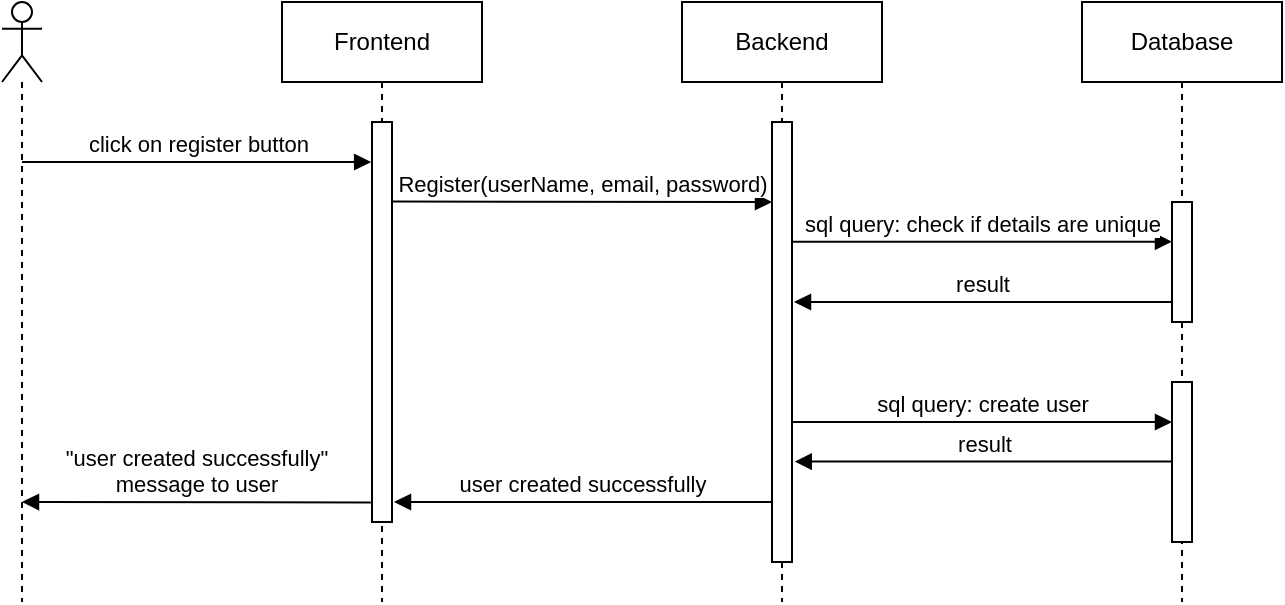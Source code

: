 <mxfile version="14.9.9" type="device"><diagram id="bB-D85YoqXWecpC2rWKI" name="Page-1"><mxGraphModel dx="1673" dy="896" grid="1" gridSize="10" guides="1" tooltips="1" connect="1" arrows="1" fold="1" page="1" pageScale="1" pageWidth="1100" pageHeight="850" math="0" shadow="0"><root><mxCell id="0"/><mxCell id="1" parent="0"/><mxCell id="qiX92Zs-G-y_slfRrEjy-1" value="" style="shape=umlLifeline;participant=umlActor;perimeter=lifelinePerimeter;whiteSpace=wrap;html=1;container=1;collapsible=0;recursiveResize=0;verticalAlign=top;spacingTop=36;outlineConnect=0;" vertex="1" parent="1"><mxGeometry x="220" y="260" width="20" height="300" as="geometry"/></mxCell><mxCell id="qiX92Zs-G-y_slfRrEjy-5" value="click on register button" style="html=1;verticalAlign=bottom;endArrow=block;entryX=-0.042;entryY=0.1;entryDx=0;entryDy=0;entryPerimeter=0;" edge="1" parent="qiX92Zs-G-y_slfRrEjy-1" target="qiX92Zs-G-y_slfRrEjy-6"><mxGeometry width="80" relative="1" as="geometry"><mxPoint x="10" y="80" as="sourcePoint"/><mxPoint x="90" y="80" as="targetPoint"/></mxGeometry></mxCell><mxCell id="qiX92Zs-G-y_slfRrEjy-2" value="Frontend" style="shape=umlLifeline;perimeter=lifelinePerimeter;whiteSpace=wrap;html=1;container=1;collapsible=0;recursiveResize=0;outlineConnect=0;" vertex="1" parent="1"><mxGeometry x="360" y="260" width="100" height="300" as="geometry"/></mxCell><mxCell id="qiX92Zs-G-y_slfRrEjy-6" value="" style="html=1;points=[];perimeter=orthogonalPerimeter;" vertex="1" parent="qiX92Zs-G-y_slfRrEjy-2"><mxGeometry x="45" y="60" width="10" height="200" as="geometry"/></mxCell><mxCell id="qiX92Zs-G-y_slfRrEjy-3" value="Backend" style="shape=umlLifeline;perimeter=lifelinePerimeter;whiteSpace=wrap;html=1;container=1;collapsible=0;recursiveResize=0;outlineConnect=0;" vertex="1" parent="1"><mxGeometry x="560" y="260" width="100" height="300" as="geometry"/></mxCell><mxCell id="qiX92Zs-G-y_slfRrEjy-8" value="" style="html=1;points=[];perimeter=orthogonalPerimeter;" vertex="1" parent="qiX92Zs-G-y_slfRrEjy-3"><mxGeometry x="45" y="60" width="10" height="220" as="geometry"/></mxCell><mxCell id="qiX92Zs-G-y_slfRrEjy-4" value="Database" style="shape=umlLifeline;perimeter=lifelinePerimeter;whiteSpace=wrap;html=1;container=1;collapsible=0;recursiveResize=0;outlineConnect=0;" vertex="1" parent="1"><mxGeometry x="760" y="260" width="100" height="300" as="geometry"/></mxCell><mxCell id="qiX92Zs-G-y_slfRrEjy-10" value="" style="html=1;points=[];perimeter=orthogonalPerimeter;" vertex="1" parent="qiX92Zs-G-y_slfRrEjy-4"><mxGeometry x="45" y="100" width="10" height="60" as="geometry"/></mxCell><mxCell id="qiX92Zs-G-y_slfRrEjy-7" value="Register(userName, email, password)" style="html=1;verticalAlign=bottom;endArrow=block;exitX=1.035;exitY=0.199;exitDx=0;exitDy=0;exitPerimeter=0;" edge="1" parent="1" source="qiX92Zs-G-y_slfRrEjy-6"><mxGeometry width="80" relative="1" as="geometry"><mxPoint x="420" y="360" as="sourcePoint"/><mxPoint x="605" y="360" as="targetPoint"/></mxGeometry></mxCell><mxCell id="qiX92Zs-G-y_slfRrEjy-11" value="" style="html=1;points=[];perimeter=orthogonalPerimeter;" vertex="1" parent="1"><mxGeometry x="805" y="450" width="10" height="80" as="geometry"/></mxCell><mxCell id="qiX92Zs-G-y_slfRrEjy-9" value="sql query: check if details are unique" style="html=1;verticalAlign=bottom;endArrow=block;exitX=0.968;exitY=0.272;exitDx=0;exitDy=0;exitPerimeter=0;" edge="1" parent="1" source="qiX92Zs-G-y_slfRrEjy-8" target="qiX92Zs-G-y_slfRrEjy-10"><mxGeometry width="80" relative="1" as="geometry"><mxPoint x="620" y="380" as="sourcePoint"/><mxPoint x="803" y="375" as="targetPoint"/></mxGeometry></mxCell><mxCell id="qiX92Zs-G-y_slfRrEjy-12" value="result" style="html=1;verticalAlign=bottom;endArrow=block;exitX=-0.036;exitY=0.834;exitDx=0;exitDy=0;exitPerimeter=0;" edge="1" parent="1" source="qiX92Zs-G-y_slfRrEjy-10"><mxGeometry width="80" relative="1" as="geometry"><mxPoint x="800" y="410" as="sourcePoint"/><mxPoint x="616" y="410" as="targetPoint"/><Array as="points"><mxPoint x="616" y="410"/></Array></mxGeometry></mxCell><mxCell id="qiX92Zs-G-y_slfRrEjy-14" value="sql query: create user" style="html=1;verticalAlign=bottom;endArrow=block;exitX=0.968;exitY=0.272;exitDx=0;exitDy=0;exitPerimeter=0;" edge="1" parent="1"><mxGeometry width="80" relative="1" as="geometry"><mxPoint x="614.68" y="470.0" as="sourcePoint"/><mxPoint x="805" y="470.0" as="targetPoint"/></mxGeometry></mxCell><mxCell id="qiX92Zs-G-y_slfRrEjy-15" value="result" style="html=1;verticalAlign=bottom;endArrow=block;exitX=-0.036;exitY=0.834;exitDx=0;exitDy=0;exitPerimeter=0;" edge="1" parent="1"><mxGeometry width="80" relative="1" as="geometry"><mxPoint x="805.0" y="489.8" as="sourcePoint"/><mxPoint x="616.36" y="489.76" as="targetPoint"/><Array as="points"><mxPoint x="616.36" y="489.76"/></Array></mxGeometry></mxCell><mxCell id="qiX92Zs-G-y_slfRrEjy-16" value="user created successfully" style="html=1;verticalAlign=bottom;endArrow=block;exitX=-0.036;exitY=0.834;exitDx=0;exitDy=0;exitPerimeter=0;" edge="1" parent="1"><mxGeometry width="80" relative="1" as="geometry"><mxPoint x="604.64" y="510.04" as="sourcePoint"/><mxPoint x="416.0" y="510" as="targetPoint"/><Array as="points"><mxPoint x="416" y="510"/></Array></mxGeometry></mxCell><mxCell id="qiX92Zs-G-y_slfRrEjy-17" value="&quot;user created successfully&quot;&lt;br&gt;message to user" style="html=1;verticalAlign=bottom;endArrow=block;exitX=-0.061;exitY=0.951;exitDx=0;exitDy=0;exitPerimeter=0;" edge="1" parent="1" source="qiX92Zs-G-y_slfRrEjy-6"><mxGeometry width="80" relative="1" as="geometry"><mxPoint x="418.64" y="510.04" as="sourcePoint"/><mxPoint x="230" y="510" as="targetPoint"/><Array as="points"><mxPoint x="230" y="510"/></Array></mxGeometry></mxCell></root></mxGraphModel></diagram></mxfile>